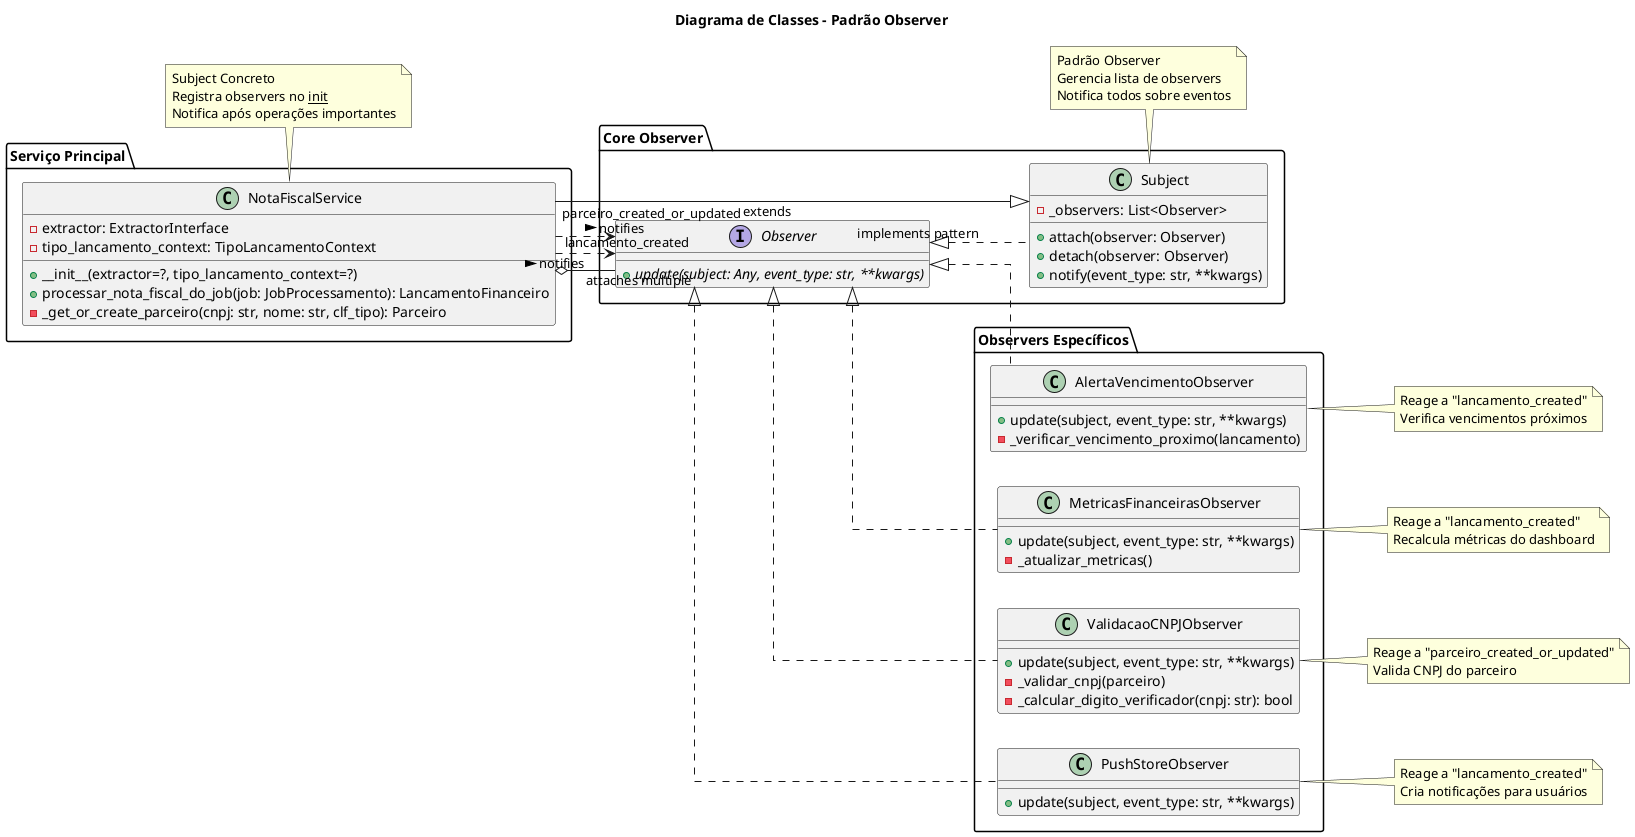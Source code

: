 @startuml Observer Pattern Implementation

title Diagrama de Classes - Padrão Observer

left to right direction
skinparam linetype ortho

package "Core Observer" as core {
    interface Observer {
        +{abstract} update(subject: Any, event_type: str, **kwargs)
    }

    class Subject {
        -_observers: List<Observer>
        +attach(observer: Observer)
        +detach(observer: Observer)
        +notify(event_type: str, **kwargs)
    }

    Observer <|.. Subject : implements pattern
}

package "Serviço Principal" as service {
    class NotaFiscalService {
        -extractor: ExtractorInterface
        -tipo_lancamento_context: TipoLancamentoContext
        +__init__(extractor=?, tipo_lancamento_context=?)
        +processar_nota_fiscal_do_job(job: JobProcessamento): LancamentoFinanceiro
        -_get_or_create_parceiro(cnpj: str, nome: str, clf_tipo): Parceiro
    }

    Subject <|-- NotaFiscalService : extends
    NotaFiscalService o-- Observer : attaches multiple
}

package "Observers Específicos" as observers {
    class AlertaVencimentoObserver {
        +update(subject, event_type: str, **kwargs)
        -_verificar_vencimento_proximo(lancamento)
    }

    class MetricasFinanceirasObserver {
        +update(subject, event_type: str, **kwargs)
        -_atualizar_metricas()
    }

    class ValidacaoCNPJObserver {
        +update(subject, event_type: str, **kwargs)
        -_validar_cnpj(parceiro)
        -_calcular_digito_verificador(cnpj: str): bool
    }

    class PushStoreObserver {
        +update(subject, event_type: str, **kwargs)
    }

    Observer <|.. AlertaVencimentoObserver
    Observer <|.. MetricasFinanceirasObserver
    Observer <|.. ValidacaoCNPJObserver
    Observer <|.. PushStoreObserver
}

' Relacionamentos de notificação
NotaFiscalService ..> Observer : notifies > "lancamento_created"
NotaFiscalService ..> Observer : notifies > "parceiro_created_or_updated"

' Eventos específicos
note right of AlertaVencimentoObserver : Reage a "lancamento_created"\nVerifica vencimentos próximos

note right of MetricasFinanceirasObserver : Reage a "lancamento_created"\nRecalcula métricas do dashboard

note right of ValidacaoCNPJObserver : Reage a "parceiro_created_or_updated"\nValida CNPJ do parceiro

note right of PushStoreObserver : Reage a "lancamento_created"\nCria notificações para usuários

' Notas explicativas
note bottom of Subject : Padrão Observer\nGerencia lista de observers\nNotifica todos sobre eventos

note bottom of NotaFiscalService : Subject Concreto\nRegistra observers no __init__\nNotifica após operações importantes

@enduml